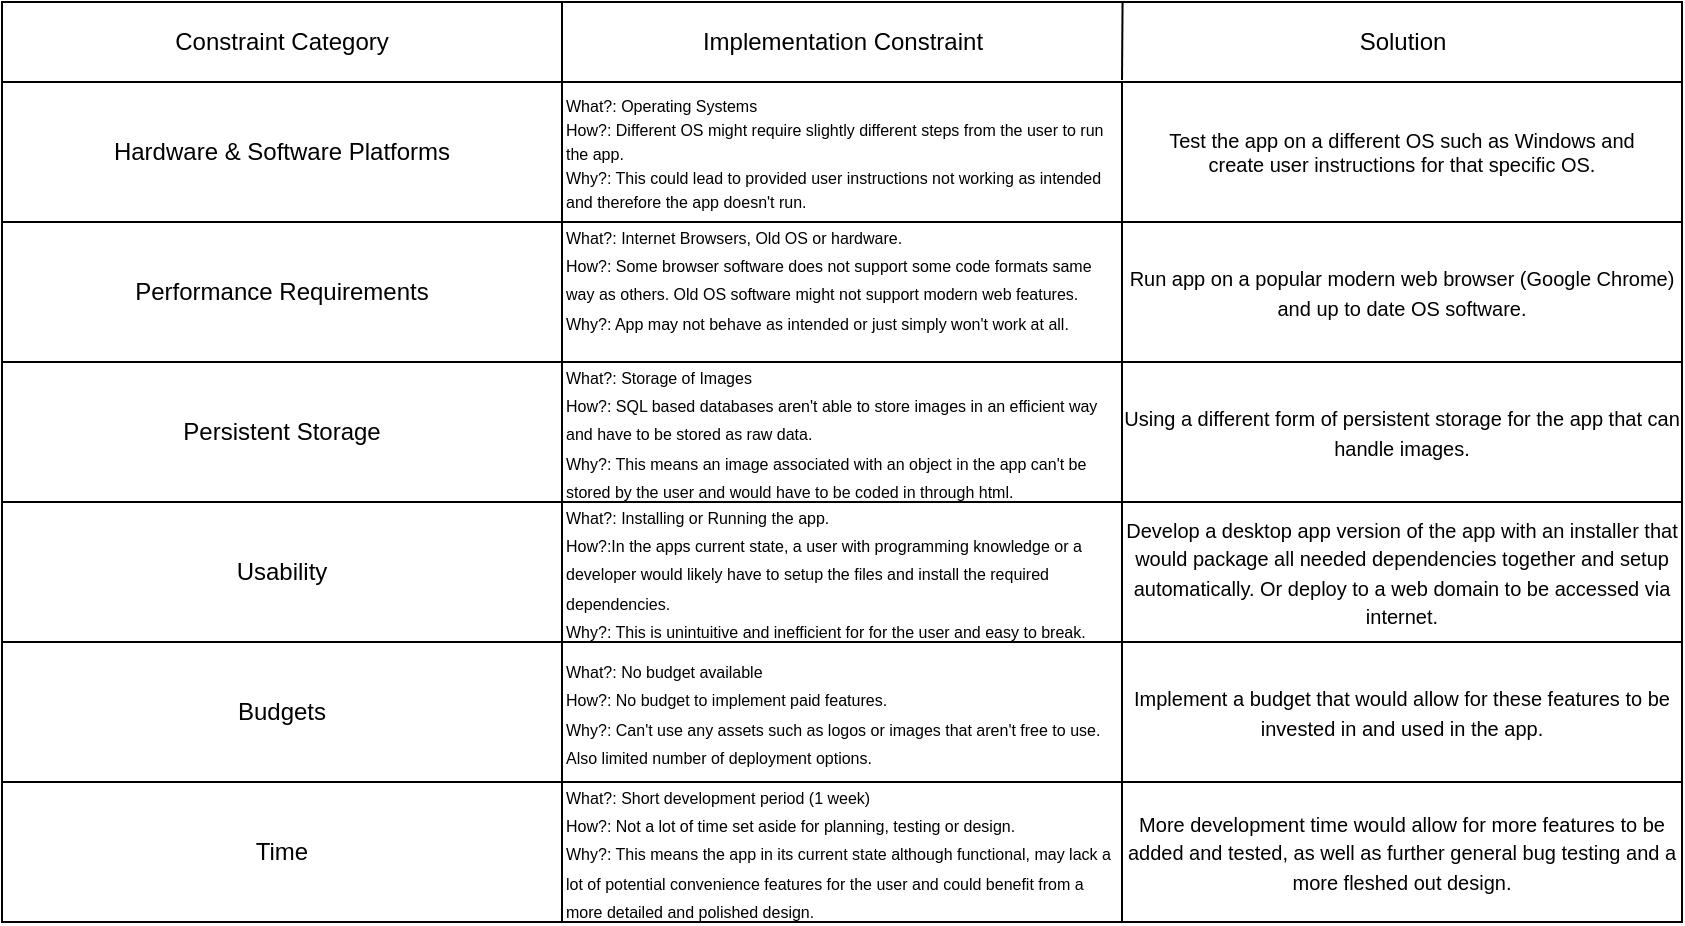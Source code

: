 <mxfile version="13.5.8" type="device"><diagram id="SKxV79Q2N_totyzfVvW2" name="Page-1"><mxGraphModel dx="786" dy="410" grid="1" gridSize="10" guides="1" tooltips="1" connect="1" arrows="1" fold="1" page="1" pageScale="1" pageWidth="827" pageHeight="1169" math="0" shadow="0"><root><mxCell id="0"/><mxCell id="1" parent="0"/><mxCell id="tNeoBnEZazTRjyFvv4eV-28" value="" style="rounded=0;whiteSpace=wrap;html=1;" parent="1" vertex="1"><mxGeometry x="640" y="80" width="280" height="460" as="geometry"/></mxCell><mxCell id="tNeoBnEZazTRjyFvv4eV-27" value="" style="rounded=0;whiteSpace=wrap;html=1;" parent="1" vertex="1"><mxGeometry x="360" y="80" width="280" height="460" as="geometry"/></mxCell><mxCell id="tNeoBnEZazTRjyFvv4eV-3" value="" style="rounded=0;whiteSpace=wrap;html=1;" parent="1" vertex="1"><mxGeometry x="80" y="80" width="280" height="460" as="geometry"/></mxCell><mxCell id="G5OwqmOvIxZ2-9lJIqJW-6" value="" style="rounded=0;whiteSpace=wrap;html=1;" vertex="1" parent="1"><mxGeometry x="80" y="330" width="280" height="70" as="geometry"/></mxCell><mxCell id="tNeoBnEZazTRjyFvv4eV-7" value="" style="rounded=0;whiteSpace=wrap;html=1;" parent="1" vertex="1"><mxGeometry x="80" y="80" width="840" height="40" as="geometry"/></mxCell><mxCell id="tNeoBnEZazTRjyFvv4eV-9" value="Constraint Category" style="text;html=1;strokeColor=none;fillColor=none;align=center;verticalAlign=middle;whiteSpace=wrap;rounded=0;" parent="1" vertex="1"><mxGeometry x="160" y="82.5" width="120" height="35" as="geometry"/></mxCell><mxCell id="tNeoBnEZazTRjyFvv4eV-10" value="Implementation Constraint" style="text;html=1;strokeColor=none;fillColor=none;align=center;verticalAlign=middle;whiteSpace=wrap;rounded=0;" parent="1" vertex="1"><mxGeometry x="423.75" y="87.5" width="152.5" height="25" as="geometry"/></mxCell><mxCell id="tNeoBnEZazTRjyFvv4eV-11" value="Solution" style="text;html=1;strokeColor=none;fillColor=none;align=center;verticalAlign=middle;whiteSpace=wrap;rounded=0;" parent="1" vertex="1"><mxGeometry x="732.5" y="82.5" width="95" height="35" as="geometry"/></mxCell><mxCell id="tNeoBnEZazTRjyFvv4eV-15" value="" style="rounded=0;whiteSpace=wrap;html=1;" parent="1" vertex="1"><mxGeometry x="80" y="120" width="280" height="70" as="geometry"/></mxCell><mxCell id="tNeoBnEZazTRjyFvv4eV-25" value="" style="rounded=0;whiteSpace=wrap;html=1;" parent="1" vertex="1"><mxGeometry x="360" y="120" width="280" height="70" as="geometry"/></mxCell><mxCell id="tNeoBnEZazTRjyFvv4eV-29" value="" style="endArrow=none;html=1;" parent="1" edge="1"><mxGeometry width="50" height="50" relative="1" as="geometry"><mxPoint x="360" y="120" as="sourcePoint"/><mxPoint x="360" y="80" as="targetPoint"/></mxGeometry></mxCell><mxCell id="tNeoBnEZazTRjyFvv4eV-30" value="" style="endArrow=none;html=1;entryX=0.667;entryY=0;entryDx=0;entryDy=0;entryPerimeter=0;" parent="1" target="tNeoBnEZazTRjyFvv4eV-7" edge="1"><mxGeometry width="50" height="50" relative="1" as="geometry"><mxPoint x="640" y="119" as="sourcePoint"/><mxPoint x="370" y="90" as="targetPoint"/></mxGeometry></mxCell><mxCell id="tNeoBnEZazTRjyFvv4eV-33" value="Hardware &amp;amp; Software Platforms" style="text;html=1;strokeColor=none;fillColor=none;align=center;verticalAlign=middle;whiteSpace=wrap;rounded=0;" parent="1" vertex="1"><mxGeometry x="130" y="140" width="180" height="30" as="geometry"/></mxCell><mxCell id="tNeoBnEZazTRjyFvv4eV-34" value="&lt;font style=&quot;font-size: 8px&quot;&gt;What?: Operating Systems&lt;br&gt;How?: Different OS might require slightly different steps from the user to run the app.&lt;br&gt;Why?: This could lead to provided user instructions not working as intended and therefore the app doesn't run.&lt;/font&gt;" style="text;html=1;strokeColor=none;fillColor=none;align=left;verticalAlign=middle;whiteSpace=wrap;rounded=0;fontSize=10;" parent="1" vertex="1"><mxGeometry x="360" y="120" width="280" height="70" as="geometry"/></mxCell><mxCell id="tNeoBnEZazTRjyFvv4eV-35" value="" style="rounded=0;whiteSpace=wrap;html=1;" parent="1" vertex="1"><mxGeometry x="640" y="120" width="280" height="70" as="geometry"/></mxCell><mxCell id="tNeoBnEZazTRjyFvv4eV-36" value="Test the app on a different OS such as Windows and create user instructions for that specific OS." style="text;html=1;strokeColor=none;fillColor=none;align=center;verticalAlign=middle;whiteSpace=wrap;rounded=0;fontSize=10;" parent="1" vertex="1"><mxGeometry x="650" y="130" width="260" height="50" as="geometry"/></mxCell><mxCell id="tNeoBnEZazTRjyFvv4eV-37" value="" style="rounded=0;whiteSpace=wrap;html=1;" parent="1" vertex="1"><mxGeometry x="80" y="190" width="280" height="70" as="geometry"/></mxCell><mxCell id="tNeoBnEZazTRjyFvv4eV-38" value="Performance Requirements" style="text;html=1;strokeColor=none;fillColor=none;align=center;verticalAlign=middle;whiteSpace=wrap;rounded=0;fontSize=12;" parent="1" vertex="1"><mxGeometry x="90" y="200" width="260" height="50" as="geometry"/></mxCell><mxCell id="tNeoBnEZazTRjyFvv4eV-39" value="" style="rounded=0;whiteSpace=wrap;html=1;" parent="1" vertex="1"><mxGeometry x="360" y="190" width="280" height="70" as="geometry"/></mxCell><mxCell id="tNeoBnEZazTRjyFvv4eV-40" value="&lt;font style=&quot;font-size: 8px&quot;&gt;What?: Internet Browsers, Old OS or hardware.&lt;br&gt;How?: Some browser software does not support some code formats same way as others. Old OS software might not support modern web features.&lt;br&gt;Why?: App may not behave as intended or just simply won't work at all.&lt;br&gt;&lt;br&gt;&lt;/font&gt;" style="text;html=1;strokeColor=none;fillColor=none;align=left;verticalAlign=middle;whiteSpace=wrap;rounded=0;fontSize=12;" parent="1" vertex="1"><mxGeometry x="360" y="190" width="280" height="70" as="geometry"/></mxCell><mxCell id="tNeoBnEZazTRjyFvv4eV-41" value="Persistent Storage" style="rounded=0;whiteSpace=wrap;html=1;" parent="1" vertex="1"><mxGeometry x="80" y="260" width="280" height="70" as="geometry"/></mxCell><mxCell id="tNeoBnEZazTRjyFvv4eV-42" value="" style="rounded=0;whiteSpace=wrap;html=1;" parent="1" vertex="1"><mxGeometry x="360" y="260" width="280" height="70" as="geometry"/></mxCell><mxCell id="tNeoBnEZazTRjyFvv4eV-43" value="&lt;font size=&quot;1&quot;&gt;Run app on a popular modern web browser (Google Chrome) and up to date OS software.&lt;/font&gt;" style="rounded=0;whiteSpace=wrap;html=1;" parent="1" vertex="1"><mxGeometry x="640" y="190" width="280" height="70" as="geometry"/></mxCell><mxCell id="tNeoBnEZazTRjyFvv4eV-44" value="&lt;font size=&quot;1&quot;&gt;Using a different form of persistent storage for the app that can handle images.&lt;/font&gt;" style="rounded=0;whiteSpace=wrap;html=1;" parent="1" vertex="1"><mxGeometry x="640" y="260" width="280" height="70" as="geometry"/></mxCell><mxCell id="G5OwqmOvIxZ2-9lJIqJW-2" value="&lt;font style=&quot;font-size: 8px&quot;&gt;What?: Storage of Images&lt;br&gt;How?: SQL based databases aren't able to store images in an efficient way and have to be stored as raw data.&lt;br&gt;Why?: This means an image associated with an object in the app can't be stored by the user and would have to be coded in through html.&lt;br&gt;&lt;/font&gt;" style="text;html=1;strokeColor=none;fillColor=none;align=left;verticalAlign=middle;whiteSpace=wrap;rounded=0;" vertex="1" parent="1"><mxGeometry x="360" y="260" width="280" height="70" as="geometry"/></mxCell><mxCell id="G5OwqmOvIxZ2-9lJIqJW-3" value="Usability" style="text;html=1;strokeColor=none;fillColor=none;align=center;verticalAlign=middle;whiteSpace=wrap;rounded=0;" vertex="1" parent="1"><mxGeometry x="80" y="330" width="280" height="70" as="geometry"/></mxCell><mxCell id="G5OwqmOvIxZ2-9lJIqJW-8" value="" style="rounded=0;whiteSpace=wrap;html=1;" vertex="1" parent="1"><mxGeometry x="80" y="400" width="280" height="70" as="geometry"/></mxCell><mxCell id="G5OwqmOvIxZ2-9lJIqJW-9" value="Time" style="rounded=0;whiteSpace=wrap;html=1;" vertex="1" parent="1"><mxGeometry x="80" y="470" width="280" height="70" as="geometry"/></mxCell><mxCell id="G5OwqmOvIxZ2-9lJIqJW-11" value="" style="rounded=0;whiteSpace=wrap;html=1;" vertex="1" parent="1"><mxGeometry x="360" y="400" width="280" height="70" as="geometry"/></mxCell><mxCell id="G5OwqmOvIxZ2-9lJIqJW-13" value="&lt;font style=&quot;font-size: 10px&quot;&gt;Develop a desktop app version of the app with an installer that would package all needed dependencies together and setup automatically. Or deploy to a web domain to be accessed via internet.&lt;/font&gt;" style="rounded=0;whiteSpace=wrap;html=1;" vertex="1" parent="1"><mxGeometry x="640" y="330" width="280" height="70" as="geometry"/></mxCell><mxCell id="G5OwqmOvIxZ2-9lJIqJW-14" value="&lt;font size=&quot;1&quot;&gt;Implement a budget that would allow for these features to be invested in and used in the app.&lt;/font&gt;" style="rounded=0;whiteSpace=wrap;html=1;" vertex="1" parent="1"><mxGeometry x="640" y="400" width="280" height="70" as="geometry"/></mxCell><mxCell id="G5OwqmOvIxZ2-9lJIqJW-15" value="&lt;font size=&quot;1&quot;&gt;More development time would allow for more features to be added and tested, as well as further general bug testing and a more fleshed out design.&lt;/font&gt;" style="rounded=0;whiteSpace=wrap;html=1;" vertex="1" parent="1"><mxGeometry x="640" y="470" width="280" height="70" as="geometry"/></mxCell><mxCell id="G5OwqmOvIxZ2-9lJIqJW-16" value="Budgets" style="text;html=1;strokeColor=none;fillColor=none;align=center;verticalAlign=middle;whiteSpace=wrap;rounded=0;" vertex="1" parent="1"><mxGeometry x="80" y="400" width="280" height="70" as="geometry"/></mxCell><mxCell id="G5OwqmOvIxZ2-9lJIqJW-19" value="&lt;font style=&quot;font-size: 8px&quot;&gt;What?: Installing or Running the app.&lt;br&gt;How?:In the apps current state, a user with programming knowledge or a developer would likely have to setup the files and install the required dependencies. &lt;br&gt;Why?: This is unintuitive and inefficient for for the user and easy to break.&lt;br&gt;&lt;/font&gt;" style="text;html=1;strokeColor=none;fillColor=none;align=left;verticalAlign=middle;whiteSpace=wrap;rounded=0;" vertex="1" parent="1"><mxGeometry x="360" y="330" width="280" height="70" as="geometry"/></mxCell><mxCell id="G5OwqmOvIxZ2-9lJIqJW-22" value="&lt;font style=&quot;font-size: 8px&quot;&gt;What?: No budget available&lt;br&gt;How?: No budget to implement paid features.&lt;br&gt;Why?: Can't use any assets such as logos or images that aren't free to use. Also limited number of deployment options.&lt;br&gt;&lt;/font&gt;" style="text;html=1;strokeColor=none;fillColor=none;align=left;verticalAlign=middle;whiteSpace=wrap;rounded=0;" vertex="1" parent="1"><mxGeometry x="360" y="400" width="280" height="70" as="geometry"/></mxCell><mxCell id="G5OwqmOvIxZ2-9lJIqJW-24" value="&lt;font style=&quot;font-size: 8px&quot;&gt;What?: Short development period (1 week)&lt;br&gt;How?: Not a lot of time set aside for planning, testing or design.&lt;br&gt;Why?: This means the app in its current state although functional, may lack a lot of potential convenience features for the user and could benefit from a more detailed and polished design.&lt;br&gt;&lt;/font&gt;" style="text;html=1;strokeColor=none;fillColor=none;align=left;verticalAlign=middle;whiteSpace=wrap;rounded=0;" vertex="1" parent="1"><mxGeometry x="360" y="470" width="280" height="70" as="geometry"/></mxCell></root></mxGraphModel></diagram></mxfile>